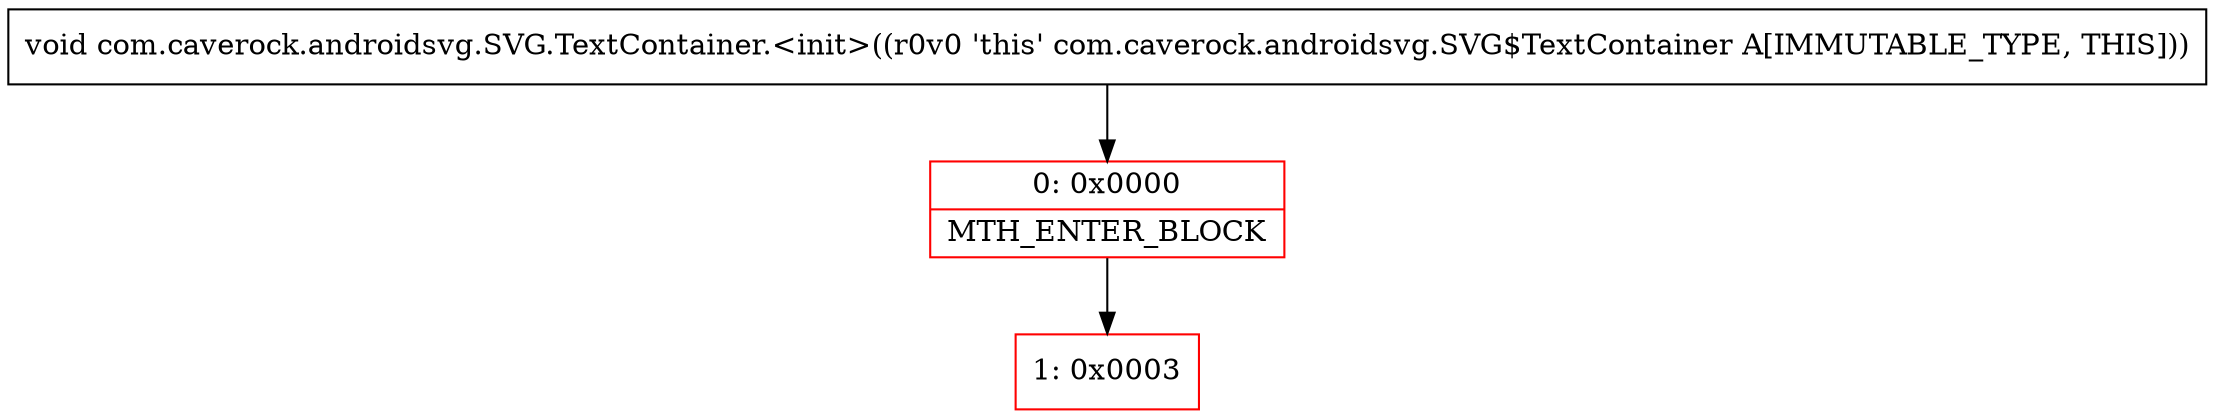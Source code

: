digraph "CFG forcom.caverock.androidsvg.SVG.TextContainer.\<init\>()V" {
subgraph cluster_Region_1571495519 {
label = "R(0)";
node [shape=record,color=blue];
}
Node_0 [shape=record,color=red,label="{0\:\ 0x0000|MTH_ENTER_BLOCK\l}"];
Node_1 [shape=record,color=red,label="{1\:\ 0x0003}"];
MethodNode[shape=record,label="{void com.caverock.androidsvg.SVG.TextContainer.\<init\>((r0v0 'this' com.caverock.androidsvg.SVG$TextContainer A[IMMUTABLE_TYPE, THIS])) }"];
MethodNode -> Node_0;
Node_0 -> Node_1;
}

